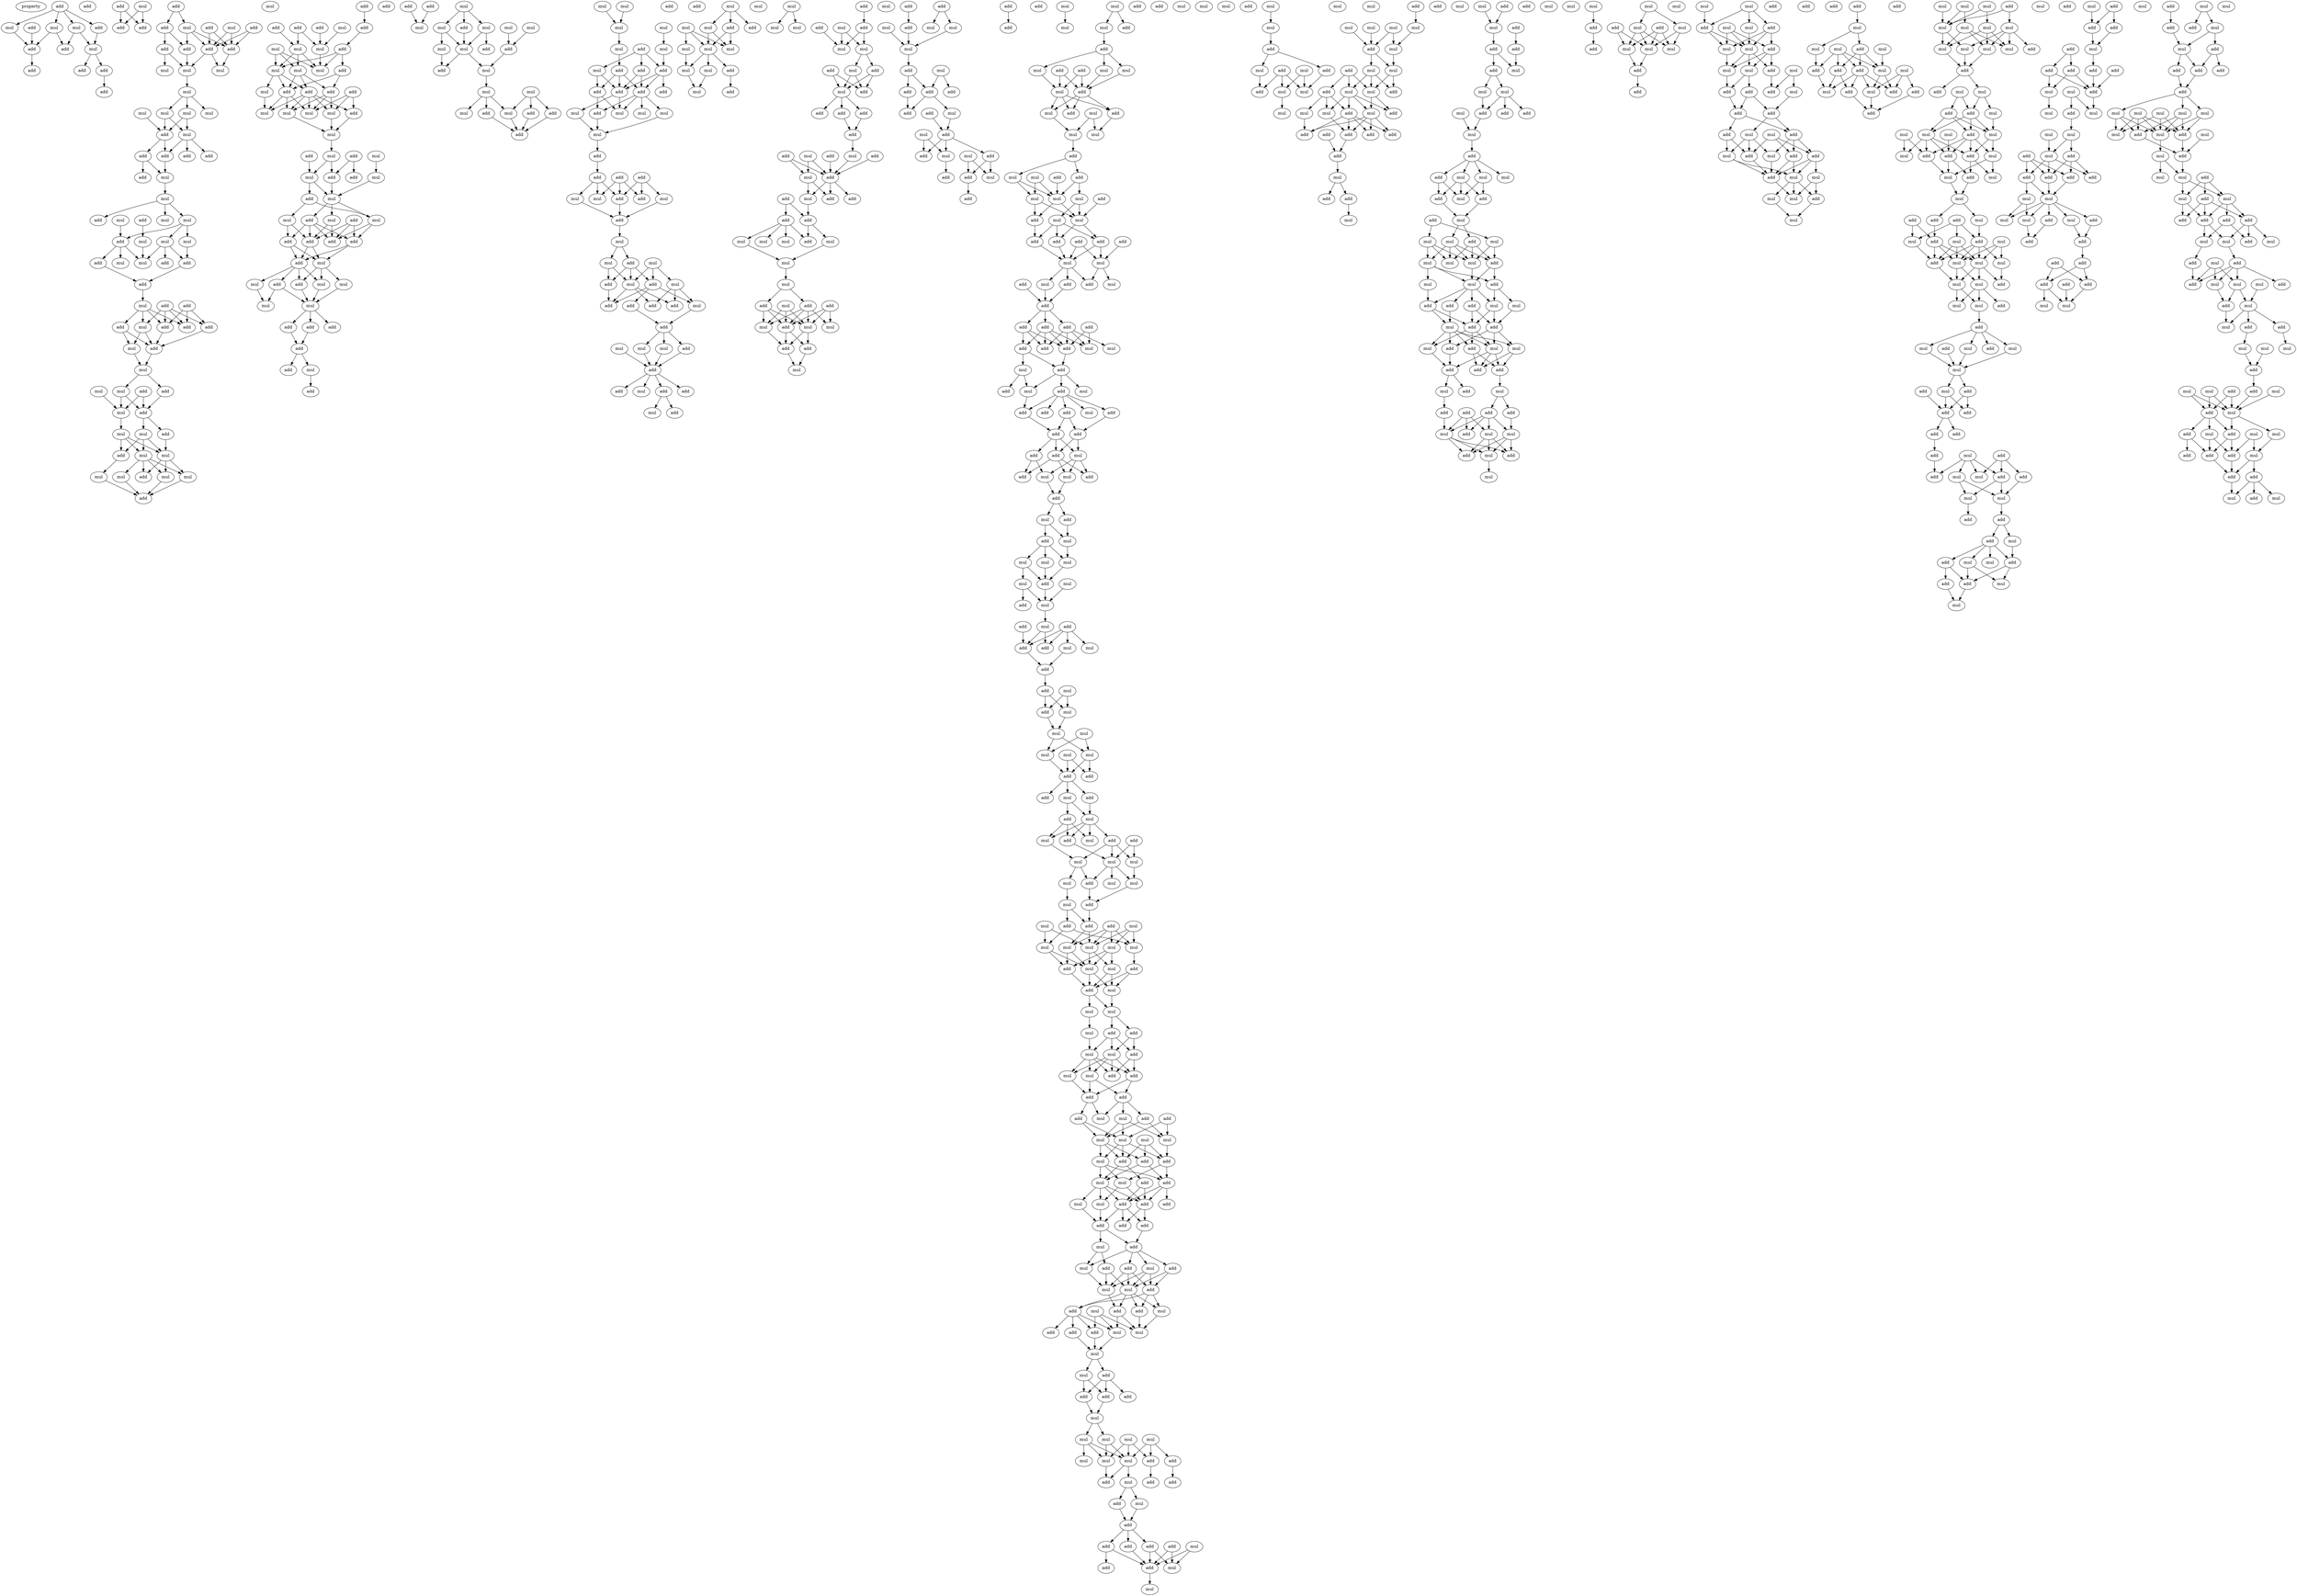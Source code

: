 digraph {
    node [fontcolor=black]
    property [mul=2,lf=1.6]
    0 [ label = add ];
    1 [ label = mul ];
    2 [ label = mul ];
    3 [ label = add ];
    4 [ label = mul ];
    5 [ label = add ];
    6 [ label = mul ];
    7 [ label = add ];
    8 [ label = add ];
    9 [ label = add ];
    10 [ label = add ];
    11 [ label = add ];
    12 [ label = add ];
    13 [ label = add ];
    14 [ label = add ];
    15 [ label = mul ];
    16 [ label = add ];
    17 [ label = add ];
    18 [ label = add ];
    19 [ label = add ];
    20 [ label = add ];
    21 [ label = add ];
    22 [ label = mul ];
    23 [ label = mul ];
    24 [ label = add ];
    25 [ label = add ];
    26 [ label = add ];
    27 [ label = add ];
    28 [ label = mul ];
    29 [ label = mul ];
    30 [ label = mul ];
    31 [ label = mul ];
    32 [ label = mul ];
    33 [ label = mul ];
    34 [ label = mul ];
    35 [ label = mul ];
    36 [ label = add ];
    37 [ label = mul ];
    38 [ label = add ];
    39 [ label = mul ];
    40 [ label = add ];
    41 [ label = add ];
    42 [ label = add ];
    43 [ label = add ];
    44 [ label = mul ];
    45 [ label = mul ];
    46 [ label = add ];
    47 [ label = mul ];
    48 [ label = mul ];
    49 [ label = mul ];
    50 [ label = add ];
    51 [ label = add ];
    52 [ label = mul ];
    53 [ label = mul ];
    54 [ label = mul ];
    55 [ label = add ];
    56 [ label = add ];
    57 [ label = mul ];
    58 [ label = add ];
    59 [ label = mul ];
    60 [ label = add ];
    61 [ label = mul ];
    62 [ label = add ];
    63 [ label = add ];
    64 [ label = mul ];
    65 [ label = add ];
    66 [ label = add ];
    67 [ label = add ];
    68 [ label = add ];
    69 [ label = add ];
    70 [ label = mul ];
    71 [ label = mul ];
    72 [ label = add ];
    73 [ label = mul ];
    74 [ label = mul ];
    75 [ label = add ];
    76 [ label = add ];
    77 [ label = mul ];
    78 [ label = mul ];
    79 [ label = mul ];
    80 [ label = add ];
    81 [ label = add ];
    82 [ label = mul ];
    83 [ label = mul ];
    84 [ label = mul ];
    85 [ label = add ];
    86 [ label = mul ];
    87 [ label = mul ];
    88 [ label = mul ];
    89 [ label = add ];
    90 [ label = add ];
    91 [ label = mul ];
    92 [ label = add ];
    93 [ label = add ];
    94 [ label = add ];
    95 [ label = add ];
    96 [ label = mul ];
    97 [ label = mul ];
    98 [ label = add ];
    99 [ label = mul ];
    100 [ label = mul ];
    101 [ label = add ];
    102 [ label = mul ];
    103 [ label = mul ];
    104 [ label = add ];
    105 [ label = add ];
    106 [ label = mul ];
    107 [ label = add ];
    108 [ label = add ];
    109 [ label = mul ];
    110 [ label = mul ];
    111 [ label = mul ];
    112 [ label = add ];
    113 [ label = mul ];
    114 [ label = mul ];
    115 [ label = add ];
    116 [ label = mul ];
    117 [ label = mul ];
    118 [ label = add ];
    119 [ label = mul ];
    120 [ label = add ];
    121 [ label = mul ];
    122 [ label = add ];
    123 [ label = add ];
    124 [ label = mul ];
    125 [ label = add ];
    126 [ label = mul ];
    127 [ label = add ];
    128 [ label = mul ];
    129 [ label = mul ];
    130 [ label = add ];
    131 [ label = add ];
    132 [ label = add ];
    133 [ label = add ];
    134 [ label = add ];
    135 [ label = mul ];
    136 [ label = mul ];
    137 [ label = add ];
    138 [ label = mul ];
    139 [ label = mul ];
    140 [ label = add ];
    141 [ label = mul ];
    142 [ label = mul ];
    143 [ label = add ];
    144 [ label = add ];
    145 [ label = add ];
    146 [ label = add ];
    147 [ label = add ];
    148 [ label = add ];
    149 [ label = add ];
    150 [ label = mul ];
    151 [ label = add ];
    152 [ label = add ];
    153 [ label = mul ];
    154 [ label = mul ];
    155 [ label = mul ];
    156 [ label = mul ];
    157 [ label = mul ];
    158 [ label = mul ];
    159 [ label = add ];
    160 [ label = add ];
    161 [ label = mul ];
    162 [ label = add ];
    163 [ label = mul ];
    164 [ label = add ];
    165 [ label = mul ];
    166 [ label = mul ];
    167 [ label = mul ];
    168 [ label = mul ];
    169 [ label = mul ];
    170 [ label = add ];
    171 [ label = add ];
    172 [ label = add ];
    173 [ label = add ];
    174 [ label = mul ];
    175 [ label = mul ];
    176 [ label = mul ];
    177 [ label = mul ];
    178 [ label = add ];
    179 [ label = mul ];
    180 [ label = mul ];
    181 [ label = add ];
    182 [ label = add ];
    183 [ label = mul ];
    184 [ label = add ];
    185 [ label = add ];
    186 [ label = add ];
    187 [ label = add ];
    188 [ label = add ];
    189 [ label = mul ];
    190 [ label = mul ];
    191 [ label = mul ];
    192 [ label = mul ];
    193 [ label = add ];
    194 [ label = mul ];
    195 [ label = add ];
    196 [ label = add ];
    197 [ label = add ];
    198 [ label = add ];
    199 [ label = mul ];
    200 [ label = mul ];
    201 [ label = add ];
    202 [ label = mul ];
    203 [ label = add ];
    204 [ label = add ];
    205 [ label = add ];
    206 [ label = mul ];
    207 [ label = mul ];
    208 [ label = mul ];
    209 [ label = add ];
    210 [ label = mul ];
    211 [ label = add ];
    212 [ label = mul ];
    213 [ label = add ];
    214 [ label = add ];
    215 [ label = add ];
    216 [ label = add ];
    217 [ label = mul ];
    218 [ label = add ];
    219 [ label = add ];
    220 [ label = mul ];
    221 [ label = mul ];
    222 [ label = mul ];
    223 [ label = add ];
    224 [ label = add ];
    225 [ label = add ];
    226 [ label = add ];
    227 [ label = mul ];
    228 [ label = add ];
    229 [ label = add ];
    230 [ label = mul ];
    231 [ label = add ];
    232 [ label = mul ];
    233 [ label = mul ];
    234 [ label = mul ];
    235 [ label = add ];
    236 [ label = mul ];
    237 [ label = add ];
    238 [ label = mul ];
    239 [ label = mul ];
    240 [ label = mul ];
    241 [ label = mul ];
    242 [ label = add ];
    243 [ label = mul ];
    244 [ label = add ];
    245 [ label = mul ];
    246 [ label = mul ];
    247 [ label = mul ];
    248 [ label = mul ];
    249 [ label = add ];
    250 [ label = add ];
    251 [ label = add ];
    252 [ label = mul ];
    253 [ label = mul ];
    254 [ label = mul ];
    255 [ label = add ];
    256 [ label = add ];
    257 [ label = mul ];
    258 [ label = mul ];
    259 [ label = add ];
    260 [ label = add ];
    261 [ label = mul ];
    262 [ label = add ];
    263 [ label = add ];
    264 [ label = add ];
    265 [ label = add ];
    266 [ label = mul ];
    267 [ label = add ];
    268 [ label = mul ];
    269 [ label = add ];
    270 [ label = mul ];
    271 [ label = add ];
    272 [ label = add ];
    273 [ label = mul ];
    274 [ label = add ];
    275 [ label = add ];
    276 [ label = add ];
    277 [ label = add ];
    278 [ label = mul ];
    279 [ label = mul ];
    280 [ label = mul ];
    281 [ label = mul ];
    282 [ label = add ];
    283 [ label = mul ];
    284 [ label = mul ];
    285 [ label = add ];
    286 [ label = add ];
    287 [ label = add ];
    288 [ label = mul ];
    289 [ label = add ];
    290 [ label = mul ];
    291 [ label = mul ];
    292 [ label = mul ];
    293 [ label = add ];
    294 [ label = add ];
    295 [ label = mul ];
    296 [ label = add ];
    297 [ label = add ];
    298 [ label = mul ];
    299 [ label = mul ];
    300 [ label = add ];
    301 [ label = mul ];
    302 [ label = mul ];
    303 [ label = mul ];
    304 [ label = add ];
    305 [ label = add ];
    306 [ label = add ];
    307 [ label = add ];
    308 [ label = add ];
    309 [ label = mul ];
    310 [ label = add ];
    311 [ label = mul ];
    312 [ label = add ];
    313 [ label = add ];
    314 [ label = mul ];
    315 [ label = mul ];
    316 [ label = add ];
    317 [ label = mul ];
    318 [ label = add ];
    319 [ label = add ];
    320 [ label = add ];
    321 [ label = add ];
    322 [ label = add ];
    323 [ label = add ];
    324 [ label = mul ];
    325 [ label = mul ];
    326 [ label = mul ];
    327 [ label = mul ];
    328 [ label = add ];
    329 [ label = add ];
    330 [ label = mul ];
    331 [ label = mul ];
    332 [ label = mul ];
    333 [ label = add ];
    334 [ label = add ];
    335 [ label = add ];
    336 [ label = mul ];
    337 [ label = mul ];
    338 [ label = add ];
    339 [ label = mul ];
    340 [ label = add ];
    341 [ label = add ];
    342 [ label = mul ];
    343 [ label = mul ];
    344 [ label = add ];
    345 [ label = add ];
    346 [ label = add ];
    347 [ label = mul ];
    348 [ label = mul ];
    349 [ label = add ];
    350 [ label = mul ];
    351 [ label = mul ];
    352 [ label = mul ];
    353 [ label = add ];
    354 [ label = mul ];
    355 [ label = add ];
    356 [ label = mul ];
    357 [ label = add ];
    358 [ label = add ];
    359 [ label = add ];
    360 [ label = add ];
    361 [ label = add ];
    362 [ label = mul ];
    363 [ label = mul ];
    364 [ label = add ];
    365 [ label = mul ];
    366 [ label = add ];
    367 [ label = add ];
    368 [ label = mul ];
    369 [ label = add ];
    370 [ label = add ];
    371 [ label = add ];
    372 [ label = add ];
    373 [ label = add ];
    374 [ label = add ];
    375 [ label = mul ];
    376 [ label = add ];
    377 [ label = mul ];
    378 [ label = add ];
    379 [ label = mul ];
    380 [ label = add ];
    381 [ label = add ];
    382 [ label = mul ];
    383 [ label = mul ];
    384 [ label = add ];
    385 [ label = add ];
    386 [ label = add ];
    387 [ label = add ];
    388 [ label = add ];
    389 [ label = mul ];
    390 [ label = add ];
    391 [ label = add ];
    392 [ label = mul ];
    393 [ label = add ];
    394 [ label = add ];
    395 [ label = mul ];
    396 [ label = mul ];
    397 [ label = mul ];
    398 [ label = add ];
    399 [ label = add ];
    400 [ label = add ];
    401 [ label = add ];
    402 [ label = mul ];
    403 [ label = mul ];
    404 [ label = add ];
    405 [ label = mul ];
    406 [ label = mul ];
    407 [ label = mul ];
    408 [ label = mul ];
    409 [ label = mul ];
    410 [ label = add ];
    411 [ label = mul ];
    412 [ label = add ];
    413 [ label = mul ];
    414 [ label = add ];
    415 [ label = add ];
    416 [ label = add ];
    417 [ label = mul ];
    418 [ label = add ];
    419 [ label = mul ];
    420 [ label = add ];
    421 [ label = add ];
    422 [ label = mul ];
    423 [ label = add ];
    424 [ label = mul ];
    425 [ label = mul ];
    426 [ label = mul ];
    427 [ label = mul ];
    428 [ label = mul ];
    429 [ label = mul ];
    430 [ label = mul ];
    431 [ label = add ];
    432 [ label = add ];
    433 [ label = add ];
    434 [ label = mul ];
    435 [ label = add ];
    436 [ label = mul ];
    437 [ label = add ];
    438 [ label = add ];
    439 [ label = add ];
    440 [ label = mul ];
    441 [ label = mul ];
    442 [ label = add ];
    443 [ label = mul ];
    444 [ label = mul ];
    445 [ label = mul ];
    446 [ label = mul ];
    447 [ label = mul ];
    448 [ label = mul ];
    449 [ label = add ];
    450 [ label = add ];
    451 [ label = mul ];
    452 [ label = mul ];
    453 [ label = mul ];
    454 [ label = add ];
    455 [ label = add ];
    456 [ label = add ];
    457 [ label = mul ];
    458 [ label = mul ];
    459 [ label = mul ];
    460 [ label = mul ];
    461 [ label = mul ];
    462 [ label = mul ];
    463 [ label = add ];
    464 [ label = mul ];
    465 [ label = add ];
    466 [ label = add ];
    467 [ label = mul ];
    468 [ label = mul ];
    469 [ label = mul ];
    470 [ label = add ];
    471 [ label = mul ];
    472 [ label = add ];
    473 [ label = mul ];
    474 [ label = mul ];
    475 [ label = add ];
    476 [ label = mul ];
    477 [ label = add ];
    478 [ label = add ];
    479 [ label = mul ];
    480 [ label = mul ];
    481 [ label = add ];
    482 [ label = add ];
    483 [ label = mul ];
    484 [ label = add ];
    485 [ label = add ];
    486 [ label = mul ];
    487 [ label = add ];
    488 [ label = mul ];
    489 [ label = mul ];
    490 [ label = mul ];
    491 [ label = mul ];
    492 [ label = add ];
    493 [ label = mul ];
    494 [ label = add ];
    495 [ label = add ];
    496 [ label = add ];
    497 [ label = add ];
    498 [ label = mul ];
    499 [ label = mul ];
    500 [ label = add ];
    501 [ label = mul ];
    502 [ label = add ];
    503 [ label = add ];
    504 [ label = mul ];
    505 [ label = add ];
    506 [ label = add ];
    507 [ label = add ];
    508 [ label = mul ];
    509 [ label = add ];
    510 [ label = mul ];
    511 [ label = mul ];
    512 [ label = add ];
    513 [ label = add ];
    514 [ label = add ];
    515 [ label = mul ];
    516 [ label = add ];
    517 [ label = mul ];
    518 [ label = add ];
    519 [ label = mul ];
    520 [ label = add ];
    521 [ label = mul ];
    522 [ label = add ];
    523 [ label = add ];
    524 [ label = mul ];
    525 [ label = mul ];
    526 [ label = add ];
    527 [ label = add ];
    528 [ label = mul ];
    529 [ label = add ];
    530 [ label = mul ];
    531 [ label = add ];
    532 [ label = add ];
    533 [ label = add ];
    534 [ label = mul ];
    535 [ label = mul ];
    536 [ label = mul ];
    537 [ label = mul ];
    538 [ label = mul ];
    539 [ label = mul ];
    540 [ label = add ];
    541 [ label = mul ];
    542 [ label = mul ];
    543 [ label = add ];
    544 [ label = mul ];
    545 [ label = add ];
    546 [ label = add ];
    547 [ label = add ];
    548 [ label = add ];
    549 [ label = mul ];
    550 [ label = add ];
    551 [ label = add ];
    552 [ label = add ];
    553 [ label = mul ];
    554 [ label = add ];
    555 [ label = add ];
    556 [ label = add ];
    557 [ label = add ];
    558 [ label = mul ];
    559 [ label = add ];
    560 [ label = mul ];
    561 [ label = mul ];
    562 [ label = mul ];
    563 [ label = mul ];
    564 [ label = add ];
    565 [ label = mul ];
    566 [ label = add ];
    567 [ label = mul ];
    568 [ label = add ];
    569 [ label = mul ];
    570 [ label = mul ];
    571 [ label = mul ];
    572 [ label = add ];
    573 [ label = mul ];
    574 [ label = add ];
    575 [ label = mul ];
    576 [ label = mul ];
    577 [ label = mul ];
    578 [ label = mul ];
    579 [ label = add ];
    580 [ label = mul ];
    581 [ label = add ];
    582 [ label = mul ];
    583 [ label = add ];
    584 [ label = mul ];
    585 [ label = add ];
    586 [ label = mul ];
    587 [ label = mul ];
    588 [ label = add ];
    589 [ label = mul ];
    590 [ label = mul ];
    591 [ label = mul ];
    592 [ label = add ];
    593 [ label = add ];
    594 [ label = add ];
    595 [ label = add ];
    596 [ label = add ];
    597 [ label = add ];
    598 [ label = add ];
    599 [ label = add ];
    600 [ label = mul ];
    601 [ label = mul ];
    602 [ label = add ];
    603 [ label = add ];
    604 [ label = mul ];
    605 [ label = mul ];
    606 [ label = add ];
    607 [ label = mul ];
    608 [ label = add ];
    609 [ label = add ];
    610 [ label = add ];
    611 [ label = add ];
    612 [ label = add ];
    613 [ label = mul ];
    614 [ label = mul ];
    615 [ label = mul ];
    616 [ label = mul ];
    617 [ label = add ];
    618 [ label = add ];
    619 [ label = add ];
    620 [ label = mul ];
    621 [ label = add ];
    622 [ label = mul ];
    623 [ label = mul ];
    624 [ label = add ];
    625 [ label = mul ];
    626 [ label = mul ];
    627 [ label = mul ];
    628 [ label = add ];
    629 [ label = add ];
    630 [ label = mul ];
    631 [ label = add ];
    632 [ label = mul ];
    633 [ label = mul ];
    634 [ label = mul ];
    635 [ label = add ];
    636 [ label = add ];
    637 [ label = mul ];
    638 [ label = mul ];
    639 [ label = mul ];
    640 [ label = add ];
    641 [ label = mul ];
    642 [ label = mul ];
    643 [ label = add ];
    644 [ label = mul ];
    645 [ label = add ];
    646 [ label = mul ];
    647 [ label = add ];
    648 [ label = add ];
    649 [ label = mul ];
    650 [ label = add ];
    651 [ label = mul ];
    652 [ label = mul ];
    653 [ label = mul ];
    654 [ label = add ];
    655 [ label = add ];
    656 [ label = add ];
    657 [ label = add ];
    658 [ label = add ];
    659 [ label = mul ];
    660 [ label = add ];
    661 [ label = mul ];
    662 [ label = add ];
    663 [ label = add ];
    664 [ label = add ];
    665 [ label = add ];
    666 [ label = mul ];
    667 [ label = add ];
    668 [ label = mul ];
    669 [ label = mul ];
    670 [ label = add ];
    671 [ label = mul ];
    672 [ label = add ];
    673 [ label = mul ];
    674 [ label = mul ];
    675 [ label = mul ];
    676 [ label = add ];
    677 [ label = add ];
    678 [ label = mul ];
    679 [ label = add ];
    680 [ label = mul ];
    681 [ label = add ];
    682 [ label = mul ];
    683 [ label = mul ];
    684 [ label = mul ];
    685 [ label = mul ];
    686 [ label = mul ];
    687 [ label = add ];
    688 [ label = add ];
    689 [ label = mul ];
    690 [ label = mul ];
    691 [ label = add ];
    692 [ label = mul ];
    693 [ label = add ];
    694 [ label = mul ];
    695 [ label = mul ];
    696 [ label = add ];
    697 [ label = mul ];
    698 [ label = add ];
    699 [ label = mul ];
    700 [ label = mul ];
    701 [ label = add ];
    702 [ label = mul ];
    703 [ label = add ];
    704 [ label = mul ];
    705 [ label = add ];
    706 [ label = add ];
    707 [ label = add ];
    708 [ label = add ];
    709 [ label = add ];
    710 [ label = mul ];
    711 [ label = add ];
    712 [ label = mul ];
    713 [ label = add ];
    714 [ label = mul ];
    715 [ label = mul ];
    716 [ label = add ];
    717 [ label = add ];
    718 [ label = mul ];
    719 [ label = mul ];
    720 [ label = add ];
    721 [ label = mul ];
    722 [ label = mul ];
    723 [ label = add ];
    724 [ label = add ];
    725 [ label = mul ];
    726 [ label = add ];
    727 [ label = add ];
    728 [ label = add ];
    729 [ label = mul ];
    730 [ label = add ];
    731 [ label = mul ];
    732 [ label = mul ];
    733 [ label = mul ];
    734 [ label = add ];
    735 [ label = mul ];
    736 [ label = add ];
    737 [ label = add ];
    738 [ label = mul ];
    739 [ label = add ];
    740 [ label = add ];
    741 [ label = mul ];
    742 [ label = mul ];
    743 [ label = add ];
    744 [ label = add ];
    745 [ label = mul ];
    746 [ label = mul ];
    747 [ label = add ];
    748 [ label = mul ];
    749 [ label = mul ];
    750 [ label = mul ];
    751 [ label = mul ];
    752 [ label = mul ];
    753 [ label = mul ];
    754 [ label = mul ];
    755 [ label = mul ];
    756 [ label = add ];
    757 [ label = mul ];
    758 [ label = add ];
    759 [ label = mul ];
    760 [ label = add ];
    761 [ label = mul ];
    762 [ label = add ];
    763 [ label = add ];
    764 [ label = mul ];
    765 [ label = add ];
    766 [ label = mul ];
    767 [ label = mul ];
    768 [ label = mul ];
    769 [ label = mul ];
    770 [ label = mul ];
    771 [ label = add ];
    772 [ label = add ];
    773 [ label = mul ];
    774 [ label = add ];
    775 [ label = mul ];
    776 [ label = mul ];
    777 [ label = add ];
    778 [ label = mul ];
    779 [ label = mul ];
    780 [ label = add ];
    781 [ label = add ];
    782 [ label = add ];
    783 [ label = mul ];
    784 [ label = mul ];
    785 [ label = add ];
    786 [ label = mul ];
    787 [ label = add ];
    788 [ label = add ];
    789 [ label = mul ];
    790 [ label = mul ];
    791 [ label = mul ];
    792 [ label = mul ];
    793 [ label = add ];
    794 [ label = mul ];
    795 [ label = add ];
    796 [ label = mul ];
    797 [ label = mul ];
    798 [ label = add ];
    799 [ label = mul ];
    800 [ label = mul ];
    801 [ label = add ];
    802 [ label = add ];
    803 [ label = mul ];
    804 [ label = mul ];
    805 [ label = add ];
    806 [ label = add ];
    807 [ label = mul ];
    808 [ label = mul ];
    809 [ label = add ];
    810 [ label = add ];
    811 [ label = add ];
    812 [ label = add ];
    813 [ label = mul ];
    814 [ label = add ];
    815 [ label = add ];
    816 [ label = mul ];
    817 [ label = add ];
    818 [ label = add ];
    819 [ label = add ];
    820 [ label = mul ];
    821 [ label = mul ];
    822 [ label = mul ];
    823 [ label = add ];
    824 [ label = add ];
    825 [ label = add ];
    826 [ label = mul ];
    827 [ label = mul ];
    828 [ label = mul ];
    829 [ label = add ];
    830 [ label = add ];
    831 [ label = add ];
    832 [ label = add ];
    833 [ label = mul ];
    834 [ label = mul ];
    835 [ label = add ];
    836 [ label = add ];
    837 [ label = mul ];
    838 [ label = add ];
    839 [ label = add ];
    840 [ label = mul ];
    841 [ label = mul ];
    842 [ label = add ];
    843 [ label = add ];
    844 [ label = add ];
    845 [ label = add ];
    846 [ label = add ];
    847 [ label = mul ];
    848 [ label = add ];
    849 [ label = mul ];
    850 [ label = mul ];
    851 [ label = add ];
    852 [ label = mul ];
    853 [ label = mul ];
    854 [ label = mul ];
    855 [ label = mul ];
    856 [ label = add ];
    857 [ label = add ];
    858 [ label = add ];
    859 [ label = add ];
    860 [ label = add ];
    861 [ label = add ];
    862 [ label = mul ];
    863 [ label = mul ];
    864 [ label = add ];
    865 [ label = add ];
    866 [ label = mul ];
    867 [ label = mul ];
    868 [ label = mul ];
    869 [ label = add ];
    870 [ label = add ];
    871 [ label = add ];
    872 [ label = add ];
    873 [ label = add ];
    874 [ label = add ];
    875 [ label = add ];
    876 [ label = mul ];
    877 [ label = mul ];
    878 [ label = add ];
    879 [ label = mul ];
    880 [ label = add ];
    881 [ label = add ];
    882 [ label = mul ];
    883 [ label = mul ];
    884 [ label = add ];
    885 [ label = add ];
    886 [ label = add ];
    887 [ label = add ];
    888 [ label = add ];
    889 [ label = mul ];
    890 [ label = mul ];
    891 [ label = mul ];
    892 [ label = mul ];
    893 [ label = mul ];
    894 [ label = mul ];
    895 [ label = mul ];
    896 [ label = mul ];
    897 [ label = add ];
    898 [ label = add ];
    899 [ label = add ];
    900 [ label = mul ];
    901 [ label = mul ];
    902 [ label = mul ];
    903 [ label = add ];
    904 [ label = mul ];
    905 [ label = add ];
    906 [ label = mul ];
    907 [ label = add ];
    908 [ label = add ];
    909 [ label = add ];
    910 [ label = add ];
    911 [ label = add ];
    912 [ label = mul ];
    913 [ label = mul ];
    914 [ label = mul ];
    915 [ label = add ];
    916 [ label = add ];
    917 [ label = mul ];
    918 [ label = add ];
    919 [ label = mul ];
    920 [ label = add ];
    921 [ label = mul ];
    922 [ label = mul ];
    923 [ label = add ];
    924 [ label = mul ];
    925 [ label = mul ];
    926 [ label = add ];
    927 [ label = mul ];
    928 [ label = add ];
    929 [ label = mul ];
    930 [ label = mul ];
    931 [ label = mul ];
    932 [ label = add ];
    933 [ label = mul ];
    934 [ label = mul ];
    935 [ label = add ];
    936 [ label = mul ];
    937 [ label = add ];
    938 [ label = add ];
    939 [ label = mul ];
    940 [ label = add ];
    941 [ label = mul ];
    942 [ label = mul ];
    943 [ label = mul ];
    944 [ label = add ];
    945 [ label = add ];
    946 [ label = add ];
    947 [ label = add ];
    948 [ label = mul ];
    949 [ label = add ];
    950 [ label = add ];
    951 [ label = mul ];
    952 [ label = mul ];
    953 [ label = add ];
    0 -> 1 [ name = 0 ];
    0 -> 2 [ name = 1 ];
    0 -> 3 [ name = 2 ];
    0 -> 4 [ name = 3 ];
    1 -> 7 [ name = 4 ];
    1 -> 8 [ name = 5 ];
    2 -> 7 [ name = 6 ];
    3 -> 6 [ name = 7 ];
    4 -> 6 [ name = 8 ];
    4 -> 8 [ name = 9 ];
    5 -> 7 [ name = 10 ];
    6 -> 9 [ name = 11 ];
    6 -> 11 [ name = 12 ];
    7 -> 10 [ name = 13 ];
    11 -> 13 [ name = 14 ];
    14 -> 16 [ name = 15 ];
    14 -> 17 [ name = 16 ];
    15 -> 16 [ name = 17 ];
    15 -> 17 [ name = 18 ];
    18 -> 20 [ name = 19 ];
    18 -> 23 [ name = 20 ];
    19 -> 25 [ name = 21 ];
    19 -> 27 [ name = 22 ];
    20 -> 24 [ name = 23 ];
    20 -> 26 [ name = 24 ];
    21 -> 25 [ name = 25 ];
    21 -> 27 [ name = 26 ];
    22 -> 25 [ name = 27 ];
    22 -> 27 [ name = 28 ];
    23 -> 24 [ name = 29 ];
    23 -> 25 [ name = 30 ];
    23 -> 27 [ name = 31 ];
    24 -> 28 [ name = 32 ];
    25 -> 28 [ name = 33 ];
    25 -> 30 [ name = 34 ];
    26 -> 28 [ name = 35 ];
    26 -> 29 [ name = 36 ];
    27 -> 30 [ name = 37 ];
    28 -> 31 [ name = 38 ];
    31 -> 33 [ name = 39 ];
    31 -> 34 [ name = 40 ];
    31 -> 35 [ name = 41 ];
    32 -> 36 [ name = 42 ];
    34 -> 36 [ name = 43 ];
    34 -> 37 [ name = 44 ];
    35 -> 36 [ name = 45 ];
    35 -> 37 [ name = 46 ];
    36 -> 38 [ name = 47 ];
    36 -> 40 [ name = 48 ];
    37 -> 38 [ name = 49 ];
    37 -> 41 [ name = 50 ];
    37 -> 42 [ name = 51 ];
    38 -> 44 [ name = 52 ];
    40 -> 43 [ name = 53 ];
    40 -> 44 [ name = 54 ];
    44 -> 45 [ name = 55 ];
    45 -> 47 [ name = 56 ];
    45 -> 48 [ name = 57 ];
    45 -> 50 [ name = 58 ];
    46 -> 52 [ name = 59 ];
    48 -> 51 [ name = 60 ];
    48 -> 53 [ name = 61 ];
    48 -> 54 [ name = 62 ];
    49 -> 51 [ name = 63 ];
    51 -> 57 [ name = 64 ];
    51 -> 58 [ name = 65 ];
    51 -> 59 [ name = 66 ];
    52 -> 59 [ name = 67 ];
    53 -> 56 [ name = 68 ];
    54 -> 55 [ name = 69 ];
    54 -> 56 [ name = 70 ];
    54 -> 59 [ name = 71 ];
    56 -> 60 [ name = 72 ];
    58 -> 60 [ name = 73 ];
    60 -> 61 [ name = 74 ];
    61 -> 64 [ name = 75 ];
    61 -> 65 [ name = 76 ];
    61 -> 66 [ name = 77 ];
    61 -> 67 [ name = 78 ];
    62 -> 64 [ name = 79 ];
    62 -> 65 [ name = 80 ];
    62 -> 66 [ name = 81 ];
    62 -> 68 [ name = 82 ];
    63 -> 65 [ name = 83 ];
    63 -> 66 [ name = 84 ];
    63 -> 68 [ name = 85 ];
    64 -> 69 [ name = 86 ];
    64 -> 70 [ name = 87 ];
    66 -> 69 [ name = 88 ];
    67 -> 69 [ name = 89 ];
    67 -> 70 [ name = 90 ];
    68 -> 69 [ name = 91 ];
    69 -> 71 [ name = 92 ];
    70 -> 71 [ name = 93 ];
    71 -> 73 [ name = 94 ];
    71 -> 75 [ name = 95 ];
    72 -> 76 [ name = 96 ];
    72 -> 77 [ name = 97 ];
    73 -> 76 [ name = 98 ];
    73 -> 77 [ name = 99 ];
    74 -> 77 [ name = 100 ];
    75 -> 76 [ name = 101 ];
    76 -> 79 [ name = 102 ];
    76 -> 80 [ name = 103 ];
    77 -> 78 [ name = 104 ];
    78 -> 81 [ name = 105 ];
    78 -> 82 [ name = 106 ];
    78 -> 83 [ name = 107 ];
    79 -> 81 [ name = 108 ];
    79 -> 82 [ name = 109 ];
    79 -> 83 [ name = 110 ];
    80 -> 83 [ name = 111 ];
    81 -> 87 [ name = 112 ];
    82 -> 84 [ name = 113 ];
    82 -> 85 [ name = 114 ];
    82 -> 86 [ name = 115 ];
    82 -> 88 [ name = 116 ];
    83 -> 84 [ name = 117 ];
    83 -> 85 [ name = 118 ];
    83 -> 88 [ name = 119 ];
    84 -> 89 [ name = 120 ];
    86 -> 89 [ name = 121 ];
    87 -> 89 [ name = 122 ];
    88 -> 89 [ name = 123 ];
    90 -> 95 [ name = 124 ];
    91 -> 96 [ name = 125 ];
    92 -> 96 [ name = 126 ];
    92 -> 99 [ name = 127 ];
    93 -> 99 [ name = 128 ];
    94 -> 96 [ name = 129 ];
    95 -> 98 [ name = 130 ];
    96 -> 103 [ name = 131 ];
    97 -> 100 [ name = 132 ];
    97 -> 102 [ name = 133 ];
    97 -> 103 [ name = 134 ];
    98 -> 100 [ name = 135 ];
    98 -> 101 [ name = 136 ];
    98 -> 103 [ name = 137 ];
    99 -> 100 [ name = 138 ];
    99 -> 102 [ name = 139 ];
    99 -> 103 [ name = 140 ];
    100 -> 104 [ name = 141 ];
    100 -> 105 [ name = 142 ];
    100 -> 106 [ name = 143 ];
    101 -> 105 [ name = 144 ];
    101 -> 107 [ name = 145 ];
    102 -> 104 [ name = 146 ];
    102 -> 105 [ name = 147 ];
    102 -> 107 [ name = 148 ];
    104 -> 109 [ name = 149 ];
    104 -> 110 [ name = 150 ];
    104 -> 111 [ name = 151 ];
    104 -> 112 [ name = 152 ];
    104 -> 113 [ name = 153 ];
    105 -> 109 [ name = 154 ];
    105 -> 110 [ name = 155 ];
    105 -> 111 [ name = 156 ];
    106 -> 110 [ name = 157 ];
    107 -> 109 [ name = 158 ];
    107 -> 111 [ name = 159 ];
    107 -> 113 [ name = 160 ];
    108 -> 111 [ name = 161 ];
    108 -> 112 [ name = 162 ];
    108 -> 113 [ name = 163 ];
    109 -> 114 [ name = 164 ];
    112 -> 114 [ name = 165 ];
    113 -> 114 [ name = 166 ];
    114 -> 117 [ name = 167 ];
    115 -> 121 [ name = 168 ];
    116 -> 119 [ name = 169 ];
    117 -> 121 [ name = 170 ];
    117 -> 122 [ name = 171 ];
    118 -> 120 [ name = 172 ];
    118 -> 122 [ name = 173 ];
    119 -> 124 [ name = 174 ];
    121 -> 123 [ name = 175 ];
    121 -> 124 [ name = 176 ];
    122 -> 124 [ name = 177 ];
    123 -> 126 [ name = 178 ];
    123 -> 129 [ name = 179 ];
    124 -> 127 [ name = 180 ];
    124 -> 128 [ name = 181 ];
    124 -> 129 [ name = 182 ];
    125 -> 130 [ name = 183 ];
    125 -> 132 [ name = 184 ];
    125 -> 133 [ name = 185 ];
    126 -> 130 [ name = 186 ];
    126 -> 131 [ name = 187 ];
    127 -> 130 [ name = 188 ];
    127 -> 131 [ name = 189 ];
    127 -> 132 [ name = 190 ];
    127 -> 133 [ name = 191 ];
    128 -> 130 [ name = 192 ];
    128 -> 133 [ name = 193 ];
    129 -> 132 [ name = 194 ];
    129 -> 133 [ name = 195 ];
    130 -> 134 [ name = 196 ];
    130 -> 135 [ name = 197 ];
    131 -> 134 [ name = 198 ];
    131 -> 135 [ name = 199 ];
    132 -> 134 [ name = 200 ];
    132 -> 135 [ name = 201 ];
    134 -> 137 [ name = 202 ];
    134 -> 138 [ name = 203 ];
    134 -> 139 [ name = 204 ];
    134 -> 140 [ name = 205 ];
    135 -> 136 [ name = 206 ];
    135 -> 139 [ name = 207 ];
    135 -> 140 [ name = 208 ];
    136 -> 142 [ name = 209 ];
    137 -> 141 [ name = 210 ];
    137 -> 142 [ name = 211 ];
    138 -> 141 [ name = 212 ];
    139 -> 142 [ name = 213 ];
    140 -> 142 [ name = 214 ];
    142 -> 144 [ name = 215 ];
    142 -> 145 [ name = 216 ];
    142 -> 146 [ name = 217 ];
    144 -> 147 [ name = 218 ];
    146 -> 147 [ name = 219 ];
    147 -> 148 [ name = 220 ];
    147 -> 150 [ name = 221 ];
    149 -> 153 [ name = 222 ];
    150 -> 152 [ name = 223 ];
    151 -> 153 [ name = 224 ];
    154 -> 156 [ name = 225 ];
    154 -> 157 [ name = 226 ];
    154 -> 159 [ name = 227 ];
    155 -> 160 [ name = 228 ];
    156 -> 161 [ name = 229 ];
    156 -> 163 [ name = 230 ];
    157 -> 162 [ name = 231 ];
    157 -> 163 [ name = 232 ];
    158 -> 160 [ name = 233 ];
    159 -> 163 [ name = 234 ];
    160 -> 165 [ name = 235 ];
    161 -> 164 [ name = 236 ];
    163 -> 164 [ name = 237 ];
    163 -> 165 [ name = 238 ];
    165 -> 166 [ name = 239 ];
    166 -> 168 [ name = 240 ];
    166 -> 169 [ name = 241 ];
    166 -> 171 [ name = 242 ];
    167 -> 169 [ name = 243 ];
    167 -> 170 [ name = 244 ];
    167 -> 172 [ name = 245 ];
    169 -> 173 [ name = 246 ];
    170 -> 173 [ name = 247 ];
    171 -> 173 [ name = 248 ];
    172 -> 173 [ name = 249 ];
    174 -> 177 [ name = 250 ];
    175 -> 177 [ name = 251 ];
    176 -> 180 [ name = 252 ];
    177 -> 179 [ name = 253 ];
    178 -> 181 [ name = 254 ];
    178 -> 183 [ name = 255 ];
    178 -> 184 [ name = 256 ];
    179 -> 182 [ name = 257 ];
    180 -> 184 [ name = 258 ];
    181 -> 187 [ name = 259 ];
    181 -> 188 [ name = 260 ];
    182 -> 186 [ name = 261 ];
    182 -> 187 [ name = 262 ];
    182 -> 188 [ name = 263 ];
    183 -> 186 [ name = 264 ];
    183 -> 187 [ name = 265 ];
    184 -> 185 [ name = 266 ];
    184 -> 187 [ name = 267 ];
    184 -> 188 [ name = 268 ];
    186 -> 190 [ name = 269 ];
    186 -> 193 [ name = 270 ];
    187 -> 190 [ name = 271 ];
    187 -> 191 [ name = 272 ];
    188 -> 189 [ name = 273 ];
    188 -> 190 [ name = 274 ];
    188 -> 192 [ name = 275 ];
    188 -> 193 [ name = 276 ];
    191 -> 194 [ name = 277 ];
    192 -> 194 [ name = 278 ];
    193 -> 194 [ name = 279 ];
    194 -> 195 [ name = 280 ];
    195 -> 196 [ name = 281 ];
    196 -> 199 [ name = 282 ];
    196 -> 200 [ name = 283 ];
    196 -> 201 [ name = 284 ];
    197 -> 199 [ name = 285 ];
    197 -> 201 [ name = 286 ];
    197 -> 203 [ name = 287 ];
    198 -> 201 [ name = 288 ];
    198 -> 202 [ name = 289 ];
    198 -> 203 [ name = 290 ];
    200 -> 204 [ name = 291 ];
    201 -> 204 [ name = 292 ];
    202 -> 204 [ name = 293 ];
    204 -> 206 [ name = 294 ];
    206 -> 208 [ name = 295 ];
    206 -> 209 [ name = 296 ];
    207 -> 210 [ name = 297 ];
    207 -> 212 [ name = 298 ];
    207 -> 213 [ name = 299 ];
    208 -> 211 [ name = 300 ];
    208 -> 212 [ name = 301 ];
    209 -> 211 [ name = 302 ];
    209 -> 212 [ name = 303 ];
    209 -> 213 [ name = 304 ];
    210 -> 214 [ name = 305 ];
    210 -> 216 [ name = 306 ];
    210 -> 217 [ name = 307 ];
    211 -> 215 [ name = 308 ];
    212 -> 214 [ name = 309 ];
    212 -> 215 [ name = 310 ];
    212 -> 216 [ name = 311 ];
    213 -> 215 [ name = 312 ];
    213 -> 217 [ name = 313 ];
    213 -> 218 [ name = 314 ];
    217 -> 219 [ name = 315 ];
    218 -> 219 [ name = 316 ];
    219 -> 221 [ name = 317 ];
    219 -> 222 [ name = 318 ];
    219 -> 223 [ name = 319 ];
    220 -> 224 [ name = 320 ];
    221 -> 224 [ name = 321 ];
    222 -> 224 [ name = 322 ];
    223 -> 224 [ name = 323 ];
    224 -> 226 [ name = 324 ];
    224 -> 227 [ name = 325 ];
    224 -> 228 [ name = 326 ];
    224 -> 229 [ name = 327 ];
    228 -> 230 [ name = 328 ];
    228 -> 231 [ name = 329 ];
    232 -> 235 [ name = 330 ];
    232 -> 236 [ name = 331 ];
    232 -> 237 [ name = 332 ];
    233 -> 238 [ name = 333 ];
    233 -> 239 [ name = 334 ];
    233 -> 240 [ name = 335 ];
    235 -> 238 [ name = 336 ];
    235 -> 239 [ name = 337 ];
    236 -> 238 [ name = 338 ];
    236 -> 239 [ name = 339 ];
    239 -> 241 [ name = 340 ];
    239 -> 242 [ name = 341 ];
    239 -> 243 [ name = 342 ];
    240 -> 241 [ name = 343 ];
    241 -> 245 [ name = 344 ];
    242 -> 244 [ name = 345 ];
    243 -> 245 [ name = 346 ];
    246 -> 247 [ name = 347 ];
    246 -> 248 [ name = 348 ];
    249 -> 250 [ name = 349 ];
    250 -> 253 [ name = 350 ];
    250 -> 254 [ name = 351 ];
    251 -> 253 [ name = 352 ];
    252 -> 253 [ name = 353 ];
    252 -> 254 [ name = 354 ];
    254 -> 256 [ name = 355 ];
    254 -> 257 [ name = 356 ];
    255 -> 258 [ name = 357 ];
    255 -> 259 [ name = 358 ];
    256 -> 258 [ name = 359 ];
    256 -> 259 [ name = 360 ];
    257 -> 258 [ name = 361 ];
    257 -> 259 [ name = 362 ];
    258 -> 260 [ name = 363 ];
    258 -> 262 [ name = 364 ];
    258 -> 263 [ name = 365 ];
    262 -> 264 [ name = 366 ];
    263 -> 264 [ name = 367 ];
    264 -> 266 [ name = 368 ];
    265 -> 271 [ name = 369 ];
    266 -> 271 [ name = 370 ];
    267 -> 271 [ name = 371 ];
    268 -> 270 [ name = 372 ];
    268 -> 271 [ name = 373 ];
    269 -> 270 [ name = 374 ];
    269 -> 271 [ name = 375 ];
    270 -> 273 [ name = 376 ];
    270 -> 274 [ name = 377 ];
    271 -> 273 [ name = 378 ];
    271 -> 274 [ name = 379 ];
    271 -> 275 [ name = 380 ];
    272 -> 276 [ name = 381 ];
    272 -> 277 [ name = 382 ];
    273 -> 277 [ name = 383 ];
    276 -> 278 [ name = 384 ];
    276 -> 279 [ name = 385 ];
    276 -> 280 [ name = 386 ];
    276 -> 282 [ name = 387 ];
    277 -> 281 [ name = 388 ];
    277 -> 282 [ name = 389 ];
    278 -> 283 [ name = 390 ];
    281 -> 283 [ name = 391 ];
    283 -> 284 [ name = 392 ];
    284 -> 286 [ name = 393 ];
    284 -> 287 [ name = 394 ];
    285 -> 289 [ name = 395 ];
    285 -> 290 [ name = 396 ];
    285 -> 291 [ name = 397 ];
    286 -> 289 [ name = 398 ];
    286 -> 290 [ name = 399 ];
    286 -> 292 [ name = 400 ];
    287 -> 289 [ name = 401 ];
    287 -> 290 [ name = 402 ];
    287 -> 291 [ name = 403 ];
    287 -> 292 [ name = 404 ];
    288 -> 289 [ name = 405 ];
    288 -> 290 [ name = 406 ];
    288 -> 292 [ name = 407 ];
    289 -> 293 [ name = 408 ];
    289 -> 294 [ name = 409 ];
    290 -> 293 [ name = 410 ];
    290 -> 294 [ name = 411 ];
    292 -> 293 [ name = 412 ];
    293 -> 295 [ name = 413 ];
    294 -> 295 [ name = 414 ];
    296 -> 300 [ name = 415 ];
    297 -> 299 [ name = 416 ];
    297 -> 301 [ name = 417 ];
    298 -> 302 [ name = 418 ];
    300 -> 302 [ name = 419 ];
    301 -> 302 [ name = 420 ];
    302 -> 304 [ name = 421 ];
    303 -> 305 [ name = 422 ];
    303 -> 306 [ name = 423 ];
    304 -> 306 [ name = 424 ];
    304 -> 307 [ name = 425 ];
    306 -> 308 [ name = 426 ];
    306 -> 309 [ name = 427 ];
    307 -> 308 [ name = 428 ];
    309 -> 312 [ name = 429 ];
    310 -> 312 [ name = 430 ];
    311 -> 313 [ name = 431 ];
    311 -> 314 [ name = 432 ];
    312 -> 313 [ name = 433 ];
    312 -> 314 [ name = 434 ];
    312 -> 316 [ name = 435 ];
    314 -> 319 [ name = 436 ];
    315 -> 317 [ name = 437 ];
    315 -> 318 [ name = 438 ];
    316 -> 317 [ name = 439 ];
    316 -> 318 [ name = 440 ];
    318 -> 320 [ name = 441 ];
    321 -> 323 [ name = 442 ];
    324 -> 325 [ name = 443 ];
    326 -> 327 [ name = 444 ];
    326 -> 328 [ name = 445 ];
    327 -> 329 [ name = 446 ];
    329 -> 330 [ name = 447 ];
    329 -> 331 [ name = 448 ];
    329 -> 332 [ name = 449 ];
    330 -> 335 [ name = 450 ];
    331 -> 335 [ name = 451 ];
    332 -> 336 [ name = 452 ];
    333 -> 335 [ name = 453 ];
    333 -> 336 [ name = 454 ];
    334 -> 335 [ name = 455 ];
    334 -> 336 [ name = 456 ];
    335 -> 338 [ name = 457 ];
    335 -> 339 [ name = 458 ];
    335 -> 340 [ name = 459 ];
    336 -> 338 [ name = 460 ];
    336 -> 339 [ name = 461 ];
    336 -> 340 [ name = 462 ];
    337 -> 342 [ name = 463 ];
    337 -> 343 [ name = 464 ];
    338 -> 343 [ name = 465 ];
    339 -> 342 [ name = 466 ];
    342 -> 344 [ name = 467 ];
    344 -> 347 [ name = 468 ];
    344 -> 349 [ name = 469 ];
    346 -> 351 [ name = 470 ];
    347 -> 350 [ name = 471 ];
    347 -> 351 [ name = 472 ];
    348 -> 350 [ name = 473 ];
    348 -> 351 [ name = 474 ];
    349 -> 351 [ name = 475 ];
    349 -> 352 [ name = 476 ];
    350 -> 354 [ name = 477 ];
    350 -> 355 [ name = 478 ];
    351 -> 354 [ name = 479 ];
    351 -> 355 [ name = 480 ];
    352 -> 354 [ name = 481 ];
    352 -> 356 [ name = 482 ];
    353 -> 354 [ name = 483 ];
    354 -> 359 [ name = 484 ];
    354 -> 360 [ name = 485 ];
    355 -> 361 [ name = 486 ];
    356 -> 359 [ name = 487 ];
    356 -> 360 [ name = 488 ];
    356 -> 361 [ name = 489 ];
    357 -> 362 [ name = 490 ];
    357 -> 363 [ name = 491 ];
    358 -> 363 [ name = 492 ];
    359 -> 362 [ name = 493 ];
    359 -> 363 [ name = 494 ];
    360 -> 362 [ name = 495 ];
    361 -> 362 [ name = 496 ];
    362 -> 366 [ name = 497 ];
    362 -> 367 [ name = 498 ];
    362 -> 368 [ name = 499 ];
    363 -> 365 [ name = 500 ];
    363 -> 366 [ name = 501 ];
    364 -> 369 [ name = 502 ];
    367 -> 369 [ name = 503 ];
    368 -> 369 [ name = 504 ];
    369 -> 371 [ name = 505 ];
    369 -> 372 [ name = 506 ];
    369 -> 373 [ name = 507 ];
    370 -> 375 [ name = 508 ];
    370 -> 378 [ name = 509 ];
    371 -> 374 [ name = 510 ];
    371 -> 376 [ name = 511 ];
    371 -> 378 [ name = 512 ];
    372 -> 374 [ name = 513 ];
    372 -> 375 [ name = 514 ];
    372 -> 376 [ name = 515 ];
    372 -> 378 [ name = 516 ];
    373 -> 374 [ name = 517 ];
    373 -> 375 [ name = 518 ];
    373 -> 377 [ name = 519 ];
    373 -> 378 [ name = 520 ];
    376 -> 379 [ name = 521 ];
    376 -> 380 [ name = 522 ];
    378 -> 380 [ name = 523 ];
    379 -> 382 [ name = 524 ];
    379 -> 384 [ name = 525 ];
    380 -> 381 [ name = 526 ];
    380 -> 382 [ name = 527 ];
    380 -> 383 [ name = 528 ];
    381 -> 385 [ name = 529 ];
    381 -> 386 [ name = 530 ];
    381 -> 387 [ name = 531 ];
    381 -> 388 [ name = 532 ];
    381 -> 389 [ name = 533 ];
    382 -> 386 [ name = 534 ];
    385 -> 391 [ name = 535 ];
    386 -> 390 [ name = 536 ];
    388 -> 390 [ name = 537 ];
    388 -> 391 [ name = 538 ];
    390 -> 392 [ name = 539 ];
    390 -> 393 [ name = 540 ];
    390 -> 394 [ name = 541 ];
    391 -> 392 [ name = 542 ];
    391 -> 394 [ name = 543 ];
    392 -> 396 [ name = 544 ];
    392 -> 397 [ name = 545 ];
    392 -> 399 [ name = 546 ];
    393 -> 396 [ name = 547 ];
    393 -> 398 [ name = 548 ];
    394 -> 397 [ name = 549 ];
    394 -> 398 [ name = 550 ];
    394 -> 399 [ name = 551 ];
    396 -> 400 [ name = 552 ];
    397 -> 400 [ name = 553 ];
    400 -> 401 [ name = 554 ];
    400 -> 402 [ name = 555 ];
    401 -> 403 [ name = 556 ];
    402 -> 403 [ name = 557 ];
    402 -> 404 [ name = 558 ];
    403 -> 405 [ name = 559 ];
    404 -> 405 [ name = 560 ];
    404 -> 406 [ name = 561 ];
    404 -> 407 [ name = 562 ];
    405 -> 410 [ name = 563 ];
    406 -> 409 [ name = 564 ];
    406 -> 410 [ name = 565 ];
    407 -> 410 [ name = 566 ];
    408 -> 411 [ name = 567 ];
    409 -> 411 [ name = 568 ];
    409 -> 412 [ name = 569 ];
    410 -> 411 [ name = 570 ];
    411 -> 413 [ name = 571 ];
    413 -> 416 [ name = 572 ];
    413 -> 418 [ name = 573 ];
    414 -> 418 [ name = 574 ];
    415 -> 416 [ name = 575 ];
    415 -> 417 [ name = 576 ];
    415 -> 418 [ name = 577 ];
    415 -> 419 [ name = 578 ];
    417 -> 420 [ name = 579 ];
    418 -> 420 [ name = 580 ];
    420 -> 421 [ name = 581 ];
    421 -> 423 [ name = 582 ];
    421 -> 424 [ name = 583 ];
    422 -> 423 [ name = 584 ];
    422 -> 424 [ name = 585 ];
    423 -> 426 [ name = 586 ];
    424 -> 426 [ name = 587 ];
    426 -> 429 [ name = 588 ];
    426 -> 430 [ name = 589 ];
    427 -> 429 [ name = 590 ];
    427 -> 430 [ name = 591 ];
    428 -> 431 [ name = 592 ];
    428 -> 432 [ name = 593 ];
    429 -> 432 [ name = 594 ];
    430 -> 431 [ name = 595 ];
    430 -> 432 [ name = 596 ];
    432 -> 433 [ name = 597 ];
    432 -> 434 [ name = 598 ];
    432 -> 435 [ name = 599 ];
    434 -> 436 [ name = 600 ];
    434 -> 437 [ name = 601 ];
    435 -> 436 [ name = 602 ];
    436 -> 438 [ name = 603 ];
    436 -> 440 [ name = 604 ];
    436 -> 441 [ name = 605 ];
    436 -> 442 [ name = 606 ];
    437 -> 440 [ name = 607 ];
    437 -> 441 [ name = 608 ];
    437 -> 442 [ name = 609 ];
    438 -> 443 [ name = 610 ];
    438 -> 444 [ name = 611 ];
    438 -> 445 [ name = 612 ];
    439 -> 444 [ name = 613 ];
    439 -> 445 [ name = 614 ];
    440 -> 443 [ name = 615 ];
    442 -> 445 [ name = 616 ];
    443 -> 447 [ name = 617 ];
    443 -> 449 [ name = 618 ];
    444 -> 448 [ name = 619 ];
    445 -> 446 [ name = 620 ];
    445 -> 448 [ name = 621 ];
    445 -> 449 [ name = 622 ];
    447 -> 451 [ name = 623 ];
    448 -> 450 [ name = 624 ];
    449 -> 450 [ name = 625 ];
    450 -> 456 [ name = 626 ];
    451 -> 454 [ name = 627 ];
    451 -> 456 [ name = 628 ];
    452 -> 457 [ name = 629 ];
    452 -> 459 [ name = 630 ];
    453 -> 457 [ name = 631 ];
    453 -> 460 [ name = 632 ];
    453 -> 461 [ name = 633 ];
    454 -> 459 [ name = 634 ];
    454 -> 461 [ name = 635 ];
    455 -> 457 [ name = 636 ];
    455 -> 458 [ name = 637 ];
    455 -> 460 [ name = 638 ];
    455 -> 461 [ name = 639 ];
    456 -> 457 [ name = 640 ];
    456 -> 458 [ name = 641 ];
    457 -> 462 [ name = 642 ];
    457 -> 464 [ name = 643 ];
    458 -> 462 [ name = 644 ];
    458 -> 463 [ name = 645 ];
    459 -> 462 [ name = 646 ];
    459 -> 463 [ name = 647 ];
    460 -> 462 [ name = 648 ];
    460 -> 463 [ name = 649 ];
    460 -> 464 [ name = 650 ];
    461 -> 465 [ name = 651 ];
    462 -> 466 [ name = 652 ];
    462 -> 467 [ name = 653 ];
    463 -> 466 [ name = 654 ];
    464 -> 466 [ name = 655 ];
    464 -> 467 [ name = 656 ];
    465 -> 466 [ name = 657 ];
    465 -> 467 [ name = 658 ];
    466 -> 468 [ name = 659 ];
    466 -> 469 [ name = 660 ];
    467 -> 469 [ name = 661 ];
    468 -> 471 [ name = 662 ];
    469 -> 470 [ name = 663 ];
    469 -> 472 [ name = 664 ];
    470 -> 473 [ name = 665 ];
    470 -> 474 [ name = 666 ];
    470 -> 475 [ name = 667 ];
    471 -> 474 [ name = 668 ];
    472 -> 473 [ name = 669 ];
    472 -> 475 [ name = 670 ];
    473 -> 476 [ name = 671 ];
    473 -> 477 [ name = 672 ];
    473 -> 478 [ name = 673 ];
    473 -> 480 [ name = 674 ];
    474 -> 476 [ name = 675 ];
    474 -> 477 [ name = 676 ];
    474 -> 478 [ name = 677 ];
    474 -> 480 [ name = 678 ];
    475 -> 477 [ name = 679 ];
    475 -> 478 [ name = 680 ];
    476 -> 481 [ name = 681 ];
    476 -> 482 [ name = 682 ];
    478 -> 481 [ name = 683 ];
    478 -> 482 [ name = 684 ];
    480 -> 481 [ name = 685 ];
    481 -> 483 [ name = 686 ];
    481 -> 485 [ name = 687 ];
    482 -> 483 [ name = 688 ];
    482 -> 484 [ name = 689 ];
    482 -> 486 [ name = 690 ];
    484 -> 488 [ name = 691 ];
    484 -> 489 [ name = 692 ];
    485 -> 488 [ name = 693 ];
    485 -> 490 [ name = 694 ];
    486 -> 488 [ name = 695 ];
    486 -> 489 [ name = 696 ];
    486 -> 490 [ name = 697 ];
    487 -> 489 [ name = 698 ];
    487 -> 490 [ name = 699 ];
    488 -> 492 [ name = 700 ];
    488 -> 493 [ name = 701 ];
    488 -> 494 [ name = 702 ];
    489 -> 495 [ name = 703 ];
    490 -> 492 [ name = 704 ];
    490 -> 493 [ name = 705 ];
    490 -> 495 [ name = 706 ];
    491 -> 492 [ name = 707 ];
    491 -> 494 [ name = 708 ];
    491 -> 495 [ name = 709 ];
    492 -> 497 [ name = 710 ];
    492 -> 499 [ name = 711 ];
    493 -> 496 [ name = 712 ];
    493 -> 498 [ name = 713 ];
    493 -> 499 [ name = 714 ];
    494 -> 496 [ name = 715 ];
    494 -> 499 [ name = 716 ];
    495 -> 496 [ name = 717 ];
    495 -> 498 [ name = 718 ];
    496 -> 500 [ name = 719 ];
    496 -> 502 [ name = 720 ];
    496 -> 503 [ name = 721 ];
    497 -> 500 [ name = 722 ];
    497 -> 502 [ name = 723 ];
    498 -> 502 [ name = 724 ];
    498 -> 504 [ name = 725 ];
    499 -> 500 [ name = 726 ];
    499 -> 501 [ name = 727 ];
    499 -> 502 [ name = 728 ];
    499 -> 504 [ name = 729 ];
    500 -> 505 [ name = 730 ];
    500 -> 506 [ name = 731 ];
    500 -> 507 [ name = 732 ];
    501 -> 506 [ name = 733 ];
    502 -> 505 [ name = 734 ];
    502 -> 507 [ name = 735 ];
    504 -> 506 [ name = 736 ];
    505 -> 509 [ name = 737 ];
    506 -> 508 [ name = 738 ];
    506 -> 509 [ name = 739 ];
    508 -> 510 [ name = 740 ];
    508 -> 513 [ name = 741 ];
    509 -> 510 [ name = 742 ];
    509 -> 511 [ name = 743 ];
    509 -> 512 [ name = 744 ];
    509 -> 514 [ name = 745 ];
    510 -> 515 [ name = 746 ];
    511 -> 515 [ name = 747 ];
    511 -> 516 [ name = 748 ];
    511 -> 517 [ name = 749 ];
    512 -> 516 [ name = 750 ];
    512 -> 517 [ name = 751 ];
    513 -> 515 [ name = 752 ];
    513 -> 517 [ name = 753 ];
    514 -> 515 [ name = 754 ];
    514 -> 516 [ name = 755 ];
    514 -> 517 [ name = 756 ];
    515 -> 518 [ name = 757 ];
    516 -> 519 [ name = 758 ];
    516 -> 520 [ name = 759 ];
    516 -> 522 [ name = 760 ];
    517 -> 518 [ name = 761 ];
    517 -> 519 [ name = 762 ];
    517 -> 520 [ name = 763 ];
    517 -> 522 [ name = 764 ];
    518 -> 524 [ name = 765 ];
    518 -> 525 [ name = 766 ];
    519 -> 524 [ name = 767 ];
    520 -> 523 [ name = 768 ];
    520 -> 525 [ name = 769 ];
    520 -> 526 [ name = 770 ];
    520 -> 527 [ name = 771 ];
    521 -> 523 [ name = 772 ];
    521 -> 524 [ name = 773 ];
    521 -> 525 [ name = 774 ];
    522 -> 524 [ name = 775 ];
    523 -> 528 [ name = 776 ];
    525 -> 528 [ name = 777 ];
    527 -> 528 [ name = 778 ];
    528 -> 529 [ name = 779 ];
    528 -> 530 [ name = 780 ];
    529 -> 531 [ name = 781 ];
    529 -> 532 [ name = 782 ];
    529 -> 533 [ name = 783 ];
    530 -> 531 [ name = 784 ];
    530 -> 532 [ name = 785 ];
    531 -> 534 [ name = 786 ];
    532 -> 534 [ name = 787 ];
    534 -> 536 [ name = 788 ];
    534 -> 538 [ name = 789 ];
    535 -> 540 [ name = 790 ];
    535 -> 541 [ name = 791 ];
    535 -> 543 [ name = 792 ];
    536 -> 539 [ name = 793 ];
    536 -> 541 [ name = 794 ];
    537 -> 539 [ name = 795 ];
    537 -> 540 [ name = 796 ];
    537 -> 541 [ name = 797 ];
    538 -> 539 [ name = 798 ];
    538 -> 541 [ name = 799 ];
    538 -> 542 [ name = 800 ];
    539 -> 547 [ name = 801 ];
    540 -> 546 [ name = 802 ];
    541 -> 544 [ name = 803 ];
    541 -> 547 [ name = 804 ];
    543 -> 545 [ name = 805 ];
    544 -> 548 [ name = 806 ];
    544 -> 549 [ name = 807 ];
    548 -> 550 [ name = 808 ];
    549 -> 550 [ name = 809 ];
    550 -> 552 [ name = 810 ];
    550 -> 554 [ name = 811 ];
    550 -> 555 [ name = 812 ];
    551 -> 556 [ name = 813 ];
    551 -> 558 [ name = 814 ];
    552 -> 556 [ name = 815 ];
    552 -> 558 [ name = 816 ];
    553 -> 556 [ name = 817 ];
    553 -> 558 [ name = 818 ];
    554 -> 556 [ name = 819 ];
    554 -> 557 [ name = 820 ];
    555 -> 556 [ name = 821 ];
    556 -> 560 [ name = 822 ];
    561 -> 563 [ name = 823 ];
    563 -> 564 [ name = 824 ];
    564 -> 565 [ name = 825 ];
    564 -> 566 [ name = 826 ];
    565 -> 572 [ name = 827 ];
    566 -> 570 [ name = 828 ];
    567 -> 570 [ name = 829 ];
    567 -> 571 [ name = 830 ];
    568 -> 570 [ name = 831 ];
    568 -> 571 [ name = 832 ];
    568 -> 572 [ name = 833 ];
    571 -> 573 [ name = 834 ];
    574 -> 575 [ name = 835 ];
    575 -> 580 [ name = 836 ];
    576 -> 581 [ name = 837 ];
    577 -> 581 [ name = 838 ];
    578 -> 580 [ name = 839 ];
    578 -> 581 [ name = 840 ];
    580 -> 582 [ name = 841 ];
    581 -> 582 [ name = 842 ];
    581 -> 584 [ name = 843 ];
    582 -> 587 [ name = 844 ];
    582 -> 588 [ name = 845 ];
    583 -> 585 [ name = 846 ];
    583 -> 586 [ name = 847 ];
    583 -> 587 [ name = 848 ];
    584 -> 586 [ name = 849 ];
    584 -> 587 [ name = 850 ];
    584 -> 588 [ name = 851 ];
    585 -> 589 [ name = 852 ];
    585 -> 591 [ name = 853 ];
    585 -> 593 [ name = 854 ];
    586 -> 589 [ name = 855 ];
    586 -> 590 [ name = 856 ];
    586 -> 592 [ name = 857 ];
    586 -> 593 [ name = 858 ];
    587 -> 590 [ name = 859 ];
    587 -> 592 [ name = 860 ];
    589 -> 598 [ name = 861 ];
    590 -> 594 [ name = 862 ];
    590 -> 595 [ name = 863 ];
    590 -> 597 [ name = 864 ];
    590 -> 598 [ name = 865 ];
    591 -> 595 [ name = 866 ];
    593 -> 594 [ name = 867 ];
    593 -> 595 [ name = 868 ];
    593 -> 597 [ name = 869 ];
    593 -> 598 [ name = 870 ];
    596 -> 599 [ name = 871 ];
    598 -> 599 [ name = 872 ];
    599 -> 600 [ name = 873 ];
    600 -> 602 [ name = 874 ];
    600 -> 603 [ name = 875 ];
    603 -> 604 [ name = 876 ];
    605 -> 607 [ name = 877 ];
    606 -> 607 [ name = 878 ];
    607 -> 610 [ name = 879 ];
    608 -> 611 [ name = 880 ];
    610 -> 612 [ name = 881 ];
    610 -> 613 [ name = 882 ];
    611 -> 613 [ name = 883 ];
    612 -> 614 [ name = 884 ];
    612 -> 615 [ name = 885 ];
    614 -> 619 [ name = 886 ];
    615 -> 617 [ name = 887 ];
    615 -> 618 [ name = 888 ];
    615 -> 619 [ name = 889 ];
    616 -> 620 [ name = 890 ];
    619 -> 620 [ name = 891 ];
    620 -> 621 [ name = 892 ];
    621 -> 622 [ name = 893 ];
    621 -> 623 [ name = 894 ];
    621 -> 624 [ name = 895 ];
    621 -> 625 [ name = 896 ];
    622 -> 626 [ name = 897 ];
    622 -> 628 [ name = 898 ];
    622 -> 629 [ name = 899 ];
    624 -> 626 [ name = 900 ];
    624 -> 629 [ name = 901 ];
    625 -> 626 [ name = 902 ];
    625 -> 628 [ name = 903 ];
    628 -> 630 [ name = 904 ];
    629 -> 630 [ name = 905 ];
    630 -> 634 [ name = 906 ];
    630 -> 635 [ name = 907 ];
    631 -> 632 [ name = 908 ];
    631 -> 633 [ name = 909 ];
    632 -> 636 [ name = 910 ];
    632 -> 637 [ name = 911 ];
    633 -> 637 [ name = 912 ];
    633 -> 638 [ name = 913 ];
    633 -> 639 [ name = 914 ];
    634 -> 636 [ name = 915 ];
    634 -> 637 [ name = 916 ];
    634 -> 638 [ name = 917 ];
    634 -> 639 [ name = 918 ];
    635 -> 636 [ name = 919 ];
    635 -> 637 [ name = 920 ];
    635 -> 638 [ name = 921 ];
    636 -> 640 [ name = 922 ];
    636 -> 642 [ name = 923 ];
    637 -> 642 [ name = 924 ];
    639 -> 640 [ name = 925 ];
    639 -> 641 [ name = 926 ];
    639 -> 642 [ name = 927 ];
    640 -> 644 [ name = 928 ];
    640 -> 646 [ name = 929 ];
    641 -> 645 [ name = 930 ];
    642 -> 643 [ name = 931 ];
    642 -> 644 [ name = 932 ];
    642 -> 645 [ name = 933 ];
    642 -> 647 [ name = 934 ];
    643 -> 648 [ name = 935 ];
    643 -> 650 [ name = 936 ];
    644 -> 648 [ name = 937 ];
    644 -> 650 [ name = 938 ];
    645 -> 648 [ name = 939 ];
    645 -> 649 [ name = 940 ];
    646 -> 650 [ name = 941 ];
    647 -> 649 [ name = 942 ];
    648 -> 651 [ name = 943 ];
    648 -> 653 [ name = 944 ];
    648 -> 655 [ name = 945 ];
    649 -> 651 [ name = 946 ];
    649 -> 652 [ name = 947 ];
    649 -> 653 [ name = 948 ];
    649 -> 654 [ name = 949 ];
    649 -> 655 [ name = 950 ];
    650 -> 652 [ name = 951 ];
    650 -> 653 [ name = 952 ];
    650 -> 654 [ name = 953 ];
    651 -> 658 [ name = 954 ];
    652 -> 656 [ name = 955 ];
    652 -> 657 [ name = 956 ];
    653 -> 656 [ name = 957 ];
    653 -> 657 [ name = 958 ];
    653 -> 658 [ name = 959 ];
    654 -> 658 [ name = 960 ];
    655 -> 656 [ name = 961 ];
    655 -> 657 [ name = 962 ];
    657 -> 661 [ name = 963 ];
    658 -> 659 [ name = 964 ];
    658 -> 660 [ name = 965 ];
    659 -> 662 [ name = 966 ];
    661 -> 664 [ name = 967 ];
    661 -> 665 [ name = 968 ];
    662 -> 668 [ name = 969 ];
    663 -> 666 [ name = 970 ];
    663 -> 667 [ name = 971 ];
    663 -> 668 [ name = 972 ];
    664 -> 666 [ name = 973 ];
    664 -> 667 [ name = 974 ];
    664 -> 668 [ name = 975 ];
    664 -> 669 [ name = 976 ];
    665 -> 669 [ name = 977 ];
    666 -> 670 [ name = 978 ];
    666 -> 671 [ name = 979 ];
    666 -> 672 [ name = 980 ];
    668 -> 670 [ name = 981 ];
    668 -> 671 [ name = 982 ];
    668 -> 672 [ name = 983 ];
    669 -> 670 [ name = 984 ];
    669 -> 671 [ name = 985 ];
    669 -> 672 [ name = 986 ];
    671 -> 674 [ name = 987 ];
    675 -> 676 [ name = 988 ];
    676 -> 677 [ name = 989 ];
    678 -> 682 [ name = 990 ];
    678 -> 683 [ name = 991 ];
    679 -> 684 [ name = 992 ];
    679 -> 685 [ name = 993 ];
    679 -> 686 [ name = 994 ];
    681 -> 684 [ name = 995 ];
    681 -> 685 [ name = 996 ];
    682 -> 684 [ name = 997 ];
    682 -> 685 [ name = 998 ];
    682 -> 686 [ name = 999 ];
    683 -> 685 [ name = 1000 ];
    683 -> 686 [ name = 1001 ];
    684 -> 687 [ name = 1002 ];
    685 -> 687 [ name = 1003 ];
    687 -> 688 [ name = 1004 ];
    689 -> 691 [ name = 1005 ];
    690 -> 691 [ name = 1006 ];
    690 -> 692 [ name = 1007 ];
    690 -> 693 [ name = 1008 ];
    691 -> 695 [ name = 1009 ];
    691 -> 697 [ name = 1010 ];
    692 -> 697 [ name = 1011 ];
    693 -> 695 [ name = 1012 ];
    693 -> 696 [ name = 1013 ];
    693 -> 697 [ name = 1014 ];
    694 -> 695 [ name = 1015 ];
    694 -> 696 [ name = 1016 ];
    694 -> 697 [ name = 1017 ];
    695 -> 700 [ name = 1018 ];
    696 -> 698 [ name = 1019 ];
    696 -> 700 [ name = 1020 ];
    696 -> 702 [ name = 1021 ];
    697 -> 698 [ name = 1022 ];
    697 -> 700 [ name = 1023 ];
    697 -> 702 [ name = 1024 ];
    698 -> 705 [ name = 1025 ];
    699 -> 704 [ name = 1026 ];
    699 -> 705 [ name = 1027 ];
    700 -> 706 [ name = 1028 ];
    702 -> 703 [ name = 1029 ];
    702 -> 706 [ name = 1030 ];
    703 -> 707 [ name = 1031 ];
    703 -> 708 [ name = 1032 ];
    704 -> 707 [ name = 1033 ];
    706 -> 708 [ name = 1034 ];
    707 -> 709 [ name = 1035 ];
    707 -> 712 [ name = 1036 ];
    708 -> 709 [ name = 1037 ];
    708 -> 711 [ name = 1038 ];
    709 -> 715 [ name = 1039 ];
    709 -> 716 [ name = 1040 ];
    709 -> 717 [ name = 1041 ];
    710 -> 713 [ name = 1042 ];
    710 -> 716 [ name = 1043 ];
    710 -> 717 [ name = 1044 ];
    711 -> 713 [ name = 1045 ];
    711 -> 714 [ name = 1046 ];
    712 -> 713 [ name = 1047 ];
    712 -> 714 [ name = 1048 ];
    712 -> 715 [ name = 1049 ];
    713 -> 720 [ name = 1050 ];
    714 -> 718 [ name = 1051 ];
    714 -> 720 [ name = 1052 ];
    715 -> 720 [ name = 1053 ];
    716 -> 718 [ name = 1054 ];
    716 -> 720 [ name = 1055 ];
    717 -> 718 [ name = 1056 ];
    717 -> 719 [ name = 1057 ];
    717 -> 720 [ name = 1058 ];
    718 -> 721 [ name = 1059 ];
    718 -> 722 [ name = 1060 ];
    718 -> 723 [ name = 1061 ];
    719 -> 722 [ name = 1062 ];
    719 -> 723 [ name = 1063 ];
    720 -> 722 [ name = 1064 ];
    721 -> 725 [ name = 1065 ];
    723 -> 725 [ name = 1066 ];
    727 -> 729 [ name = 1067 ];
    729 -> 730 [ name = 1068 ];
    729 -> 733 [ name = 1069 ];
    730 -> 734 [ name = 1070 ];
    730 -> 735 [ name = 1071 ];
    730 -> 736 [ name = 1072 ];
    731 -> 735 [ name = 1073 ];
    732 -> 734 [ name = 1074 ];
    732 -> 735 [ name = 1075 ];
    732 -> 736 [ name = 1076 ];
    732 -> 737 [ name = 1077 ];
    733 -> 737 [ name = 1078 ];
    734 -> 741 [ name = 1079 ];
    734 -> 743 [ name = 1080 ];
    735 -> 739 [ name = 1081 ];
    735 -> 742 [ name = 1082 ];
    736 -> 739 [ name = 1083 ];
    736 -> 741 [ name = 1084 ];
    736 -> 742 [ name = 1085 ];
    736 -> 743 [ name = 1086 ];
    737 -> 741 [ name = 1087 ];
    738 -> 739 [ name = 1088 ];
    738 -> 740 [ name = 1089 ];
    738 -> 742 [ name = 1090 ];
    740 -> 744 [ name = 1091 ];
    742 -> 744 [ name = 1092 ];
    743 -> 744 [ name = 1093 ];
    745 -> 749 [ name = 1094 ];
    745 -> 751 [ name = 1095 ];
    746 -> 749 [ name = 1096 ];
    747 -> 749 [ name = 1097 ];
    747 -> 750 [ name = 1098 ];
    748 -> 749 [ name = 1099 ];
    748 -> 752 [ name = 1100 ];
    749 -> 753 [ name = 1101 ];
    749 -> 757 [ name = 1102 ];
    750 -> 753 [ name = 1103 ];
    750 -> 754 [ name = 1104 ];
    750 -> 755 [ name = 1105 ];
    750 -> 756 [ name = 1106 ];
    751 -> 754 [ name = 1107 ];
    751 -> 755 [ name = 1108 ];
    751 -> 757 [ name = 1109 ];
    752 -> 754 [ name = 1110 ];
    752 -> 755 [ name = 1111 ];
    752 -> 757 [ name = 1112 ];
    753 -> 758 [ name = 1113 ];
    754 -> 758 [ name = 1114 ];
    757 -> 758 [ name = 1115 ];
    758 -> 759 [ name = 1116 ];
    758 -> 760 [ name = 1117 ];
    759 -> 763 [ name = 1118 ];
    759 -> 764 [ name = 1119 ];
    761 -> 762 [ name = 1120 ];
    761 -> 763 [ name = 1121 ];
    762 -> 765 [ name = 1122 ];
    762 -> 766 [ name = 1123 ];
    762 -> 767 [ name = 1124 ];
    763 -> 765 [ name = 1125 ];
    763 -> 766 [ name = 1126 ];
    763 -> 767 [ name = 1127 ];
    764 -> 767 [ name = 1128 ];
    765 -> 770 [ name = 1129 ];
    765 -> 771 [ name = 1130 ];
    765 -> 772 [ name = 1131 ];
    765 -> 774 [ name = 1132 ];
    766 -> 771 [ name = 1133 ];
    766 -> 772 [ name = 1134 ];
    766 -> 773 [ name = 1135 ];
    766 -> 774 [ name = 1136 ];
    767 -> 770 [ name = 1137 ];
    767 -> 771 [ name = 1138 ];
    768 -> 772 [ name = 1139 ];
    768 -> 773 [ name = 1140 ];
    769 -> 774 [ name = 1141 ];
    770 -> 775 [ name = 1142 ];
    770 -> 776 [ name = 1143 ];
    771 -> 775 [ name = 1144 ];
    771 -> 777 [ name = 1145 ];
    772 -> 776 [ name = 1146 ];
    774 -> 776 [ name = 1147 ];
    774 -> 777 [ name = 1148 ];
    776 -> 778 [ name = 1149 ];
    777 -> 778 [ name = 1150 ];
    778 -> 779 [ name = 1151 ];
    778 -> 780 [ name = 1152 ];
    779 -> 787 [ name = 1153 ];
    780 -> 785 [ name = 1154 ];
    781 -> 783 [ name = 1155 ];
    781 -> 785 [ name = 1156 ];
    782 -> 783 [ name = 1157 ];
    782 -> 786 [ name = 1158 ];
    782 -> 787 [ name = 1159 ];
    783 -> 788 [ name = 1160 ];
    784 -> 789 [ name = 1161 ];
    784 -> 790 [ name = 1162 ];
    784 -> 791 [ name = 1163 ];
    785 -> 788 [ name = 1164 ];
    785 -> 790 [ name = 1165 ];
    785 -> 791 [ name = 1166 ];
    786 -> 788 [ name = 1167 ];
    786 -> 790 [ name = 1168 ];
    786 -> 791 [ name = 1169 ];
    787 -> 788 [ name = 1170 ];
    787 -> 789 [ name = 1171 ];
    787 -> 790 [ name = 1172 ];
    787 -> 791 [ name = 1173 ];
    788 -> 792 [ name = 1174 ];
    789 -> 793 [ name = 1175 ];
    790 -> 792 [ name = 1176 ];
    790 -> 793 [ name = 1177 ];
    790 -> 794 [ name = 1178 ];
    791 -> 792 [ name = 1179 ];
    791 -> 794 [ name = 1180 ];
    792 -> 796 [ name = 1181 ];
    792 -> 797 [ name = 1182 ];
    794 -> 795 [ name = 1183 ];
    794 -> 796 [ name = 1184 ];
    794 -> 797 [ name = 1185 ];
    797 -> 798 [ name = 1186 ];
    798 -> 799 [ name = 1187 ];
    798 -> 800 [ name = 1188 ];
    798 -> 802 [ name = 1189 ];
    798 -> 803 [ name = 1190 ];
    799 -> 804 [ name = 1191 ];
    800 -> 804 [ name = 1192 ];
    801 -> 804 [ name = 1193 ];
    803 -> 804 [ name = 1194 ];
    804 -> 805 [ name = 1195 ];
    804 -> 808 [ name = 1196 ];
    805 -> 809 [ name = 1197 ];
    805 -> 810 [ name = 1198 ];
    806 -> 809 [ name = 1199 ];
    808 -> 809 [ name = 1200 ];
    808 -> 810 [ name = 1201 ];
    809 -> 811 [ name = 1202 ];
    809 -> 812 [ name = 1203 ];
    811 -> 814 [ name = 1204 ];
    813 -> 816 [ name = 1205 ];
    813 -> 817 [ name = 1206 ];
    813 -> 819 [ name = 1207 ];
    813 -> 820 [ name = 1208 ];
    814 -> 819 [ name = 1209 ];
    815 -> 817 [ name = 1210 ];
    815 -> 818 [ name = 1211 ];
    815 -> 820 [ name = 1212 ];
    816 -> 821 [ name = 1213 ];
    816 -> 822 [ name = 1214 ];
    817 -> 821 [ name = 1215 ];
    817 -> 822 [ name = 1216 ];
    818 -> 822 [ name = 1217 ];
    821 -> 823 [ name = 1218 ];
    822 -> 824 [ name = 1219 ];
    824 -> 825 [ name = 1220 ];
    824 -> 826 [ name = 1221 ];
    825 -> 827 [ name = 1222 ];
    825 -> 828 [ name = 1223 ];
    825 -> 829 [ name = 1224 ];
    825 -> 830 [ name = 1225 ];
    826 -> 829 [ name = 1226 ];
    828 -> 832 [ name = 1227 ];
    828 -> 833 [ name = 1228 ];
    829 -> 832 [ name = 1229 ];
    829 -> 833 [ name = 1230 ];
    830 -> 831 [ name = 1231 ];
    830 -> 832 [ name = 1232 ];
    831 -> 834 [ name = 1233 ];
    832 -> 834 [ name = 1234 ];
    836 -> 838 [ name = 1235 ];
    836 -> 839 [ name = 1236 ];
    837 -> 838 [ name = 1237 ];
    838 -> 841 [ name = 1238 ];
    839 -> 841 [ name = 1239 ];
    841 -> 845 [ name = 1240 ];
    842 -> 843 [ name = 1241 ];
    842 -> 844 [ name = 1242 ];
    843 -> 848 [ name = 1243 ];
    843 -> 849 [ name = 1244 ];
    844 -> 848 [ name = 1245 ];
    844 -> 849 [ name = 1246 ];
    845 -> 848 [ name = 1247 ];
    846 -> 848 [ name = 1248 ];
    847 -> 850 [ name = 1249 ];
    847 -> 851 [ name = 1250 ];
    848 -> 850 [ name = 1251 ];
    849 -> 852 [ name = 1252 ];
    851 -> 853 [ name = 1253 ];
    853 -> 855 [ name = 1254 ];
    853 -> 857 [ name = 1255 ];
    854 -> 855 [ name = 1256 ];
    855 -> 858 [ name = 1257 ];
    855 -> 859 [ name = 1258 ];
    855 -> 860 [ name = 1259 ];
    856 -> 858 [ name = 1260 ];
    856 -> 860 [ name = 1261 ];
    856 -> 861 [ name = 1262 ];
    857 -> 859 [ name = 1263 ];
    857 -> 860 [ name = 1264 ];
    857 -> 861 [ name = 1265 ];
    858 -> 862 [ name = 1266 ];
    858 -> 863 [ name = 1267 ];
    860 -> 862 [ name = 1268 ];
    861 -> 862 [ name = 1269 ];
    862 -> 864 [ name = 1270 ];
    862 -> 865 [ name = 1271 ];
    862 -> 866 [ name = 1272 ];
    862 -> 867 [ name = 1273 ];
    862 -> 868 [ name = 1274 ];
    863 -> 866 [ name = 1275 ];
    863 -> 868 [ name = 1276 ];
    864 -> 870 [ name = 1277 ];
    865 -> 869 [ name = 1278 ];
    867 -> 870 [ name = 1279 ];
    868 -> 869 [ name = 1280 ];
    870 -> 872 [ name = 1281 ];
    871 -> 874 [ name = 1282 ];
    871 -> 875 [ name = 1283 ];
    872 -> 874 [ name = 1284 ];
    872 -> 875 [ name = 1285 ];
    873 -> 877 [ name = 1286 ];
    874 -> 877 [ name = 1287 ];
    875 -> 876 [ name = 1288 ];
    875 -> 877 [ name = 1289 ];
    878 -> 880 [ name = 1290 ];
    879 -> 881 [ name = 1291 ];
    879 -> 882 [ name = 1292 ];
    880 -> 883 [ name = 1293 ];
    882 -> 883 [ name = 1294 ];
    882 -> 884 [ name = 1295 ];
    883 -> 885 [ name = 1296 ];
    883 -> 887 [ name = 1297 ];
    884 -> 885 [ name = 1298 ];
    884 -> 886 [ name = 1299 ];
    885 -> 888 [ name = 1300 ];
    887 -> 888 [ name = 1301 ];
    888 -> 890 [ name = 1302 ];
    888 -> 892 [ name = 1303 ];
    888 -> 893 [ name = 1304 ];
    889 -> 894 [ name = 1305 ];
    889 -> 896 [ name = 1306 ];
    889 -> 898 [ name = 1307 ];
    890 -> 896 [ name = 1308 ];
    890 -> 897 [ name = 1309 ];
    890 -> 898 [ name = 1310 ];
    891 -> 894 [ name = 1311 ];
    891 -> 896 [ name = 1312 ];
    891 -> 897 [ name = 1313 ];
    891 -> 898 [ name = 1314 ];
    892 -> 894 [ name = 1315 ];
    892 -> 896 [ name = 1316 ];
    892 -> 897 [ name = 1317 ];
    893 -> 896 [ name = 1318 ];
    893 -> 898 [ name = 1319 ];
    895 -> 899 [ name = 1320 ];
    896 -> 900 [ name = 1321 ];
    897 -> 899 [ name = 1322 ];
    898 -> 899 [ name = 1323 ];
    899 -> 901 [ name = 1324 ];
    900 -> 901 [ name = 1325 ];
    900 -> 902 [ name = 1326 ];
    901 -> 904 [ name = 1327 ];
    901 -> 906 [ name = 1328 ];
    903 -> 904 [ name = 1329 ];
    903 -> 905 [ name = 1330 ];
    903 -> 906 [ name = 1331 ];
    904 -> 908 [ name = 1332 ];
    904 -> 909 [ name = 1333 ];
    904 -> 910 [ name = 1334 ];
    905 -> 907 [ name = 1335 ];
    905 -> 908 [ name = 1336 ];
    905 -> 910 [ name = 1337 ];
    906 -> 907 [ name = 1338 ];
    906 -> 910 [ name = 1339 ];
    908 -> 911 [ name = 1340 ];
    908 -> 913 [ name = 1341 ];
    908 -> 914 [ name = 1342 ];
    909 -> 911 [ name = 1343 ];
    909 -> 912 [ name = 1344 ];
    910 -> 912 [ name = 1345 ];
    910 -> 914 [ name = 1346 ];
    912 -> 916 [ name = 1347 ];
    914 -> 915 [ name = 1348 ];
    915 -> 918 [ name = 1349 ];
    915 -> 919 [ name = 1350 ];
    915 -> 920 [ name = 1351 ];
    915 -> 922 [ name = 1352 ];
    916 -> 918 [ name = 1353 ];
    917 -> 918 [ name = 1354 ];
    917 -> 919 [ name = 1355 ];
    917 -> 922 [ name = 1356 ];
    919 -> 923 [ name = 1357 ];
    919 -> 924 [ name = 1358 ];
    921 -> 924 [ name = 1359 ];
    922 -> 923 [ name = 1360 ];
    923 -> 927 [ name = 1361 ];
    924 -> 926 [ name = 1362 ];
    924 -> 927 [ name = 1363 ];
    924 -> 928 [ name = 1364 ];
    926 -> 929 [ name = 1365 ];
    928 -> 930 [ name = 1366 ];
    929 -> 932 [ name = 1367 ];
    931 -> 932 [ name = 1368 ];
    932 -> 937 [ name = 1369 ];
    933 -> 939 [ name = 1370 ];
    934 -> 938 [ name = 1371 ];
    934 -> 939 [ name = 1372 ];
    935 -> 938 [ name = 1373 ];
    935 -> 939 [ name = 1374 ];
    936 -> 938 [ name = 1375 ];
    936 -> 939 [ name = 1376 ];
    937 -> 939 [ name = 1377 ];
    938 -> 940 [ name = 1378 ];
    938 -> 941 [ name = 1379 ];
    938 -> 944 [ name = 1380 ];
    939 -> 942 [ name = 1381 ];
    939 -> 944 [ name = 1382 ];
    940 -> 946 [ name = 1383 ];
    940 -> 947 [ name = 1384 ];
    941 -> 945 [ name = 1385 ];
    941 -> 946 [ name = 1386 ];
    942 -> 948 [ name = 1387 ];
    943 -> 945 [ name = 1388 ];
    943 -> 948 [ name = 1389 ];
    944 -> 945 [ name = 1390 ];
    944 -> 946 [ name = 1391 ];
    945 -> 949 [ name = 1392 ];
    946 -> 949 [ name = 1393 ];
    948 -> 949 [ name = 1394 ];
    948 -> 950 [ name = 1395 ];
    949 -> 952 [ name = 1396 ];
    950 -> 951 [ name = 1397 ];
    950 -> 952 [ name = 1398 ];
    950 -> 953 [ name = 1399 ];
}
